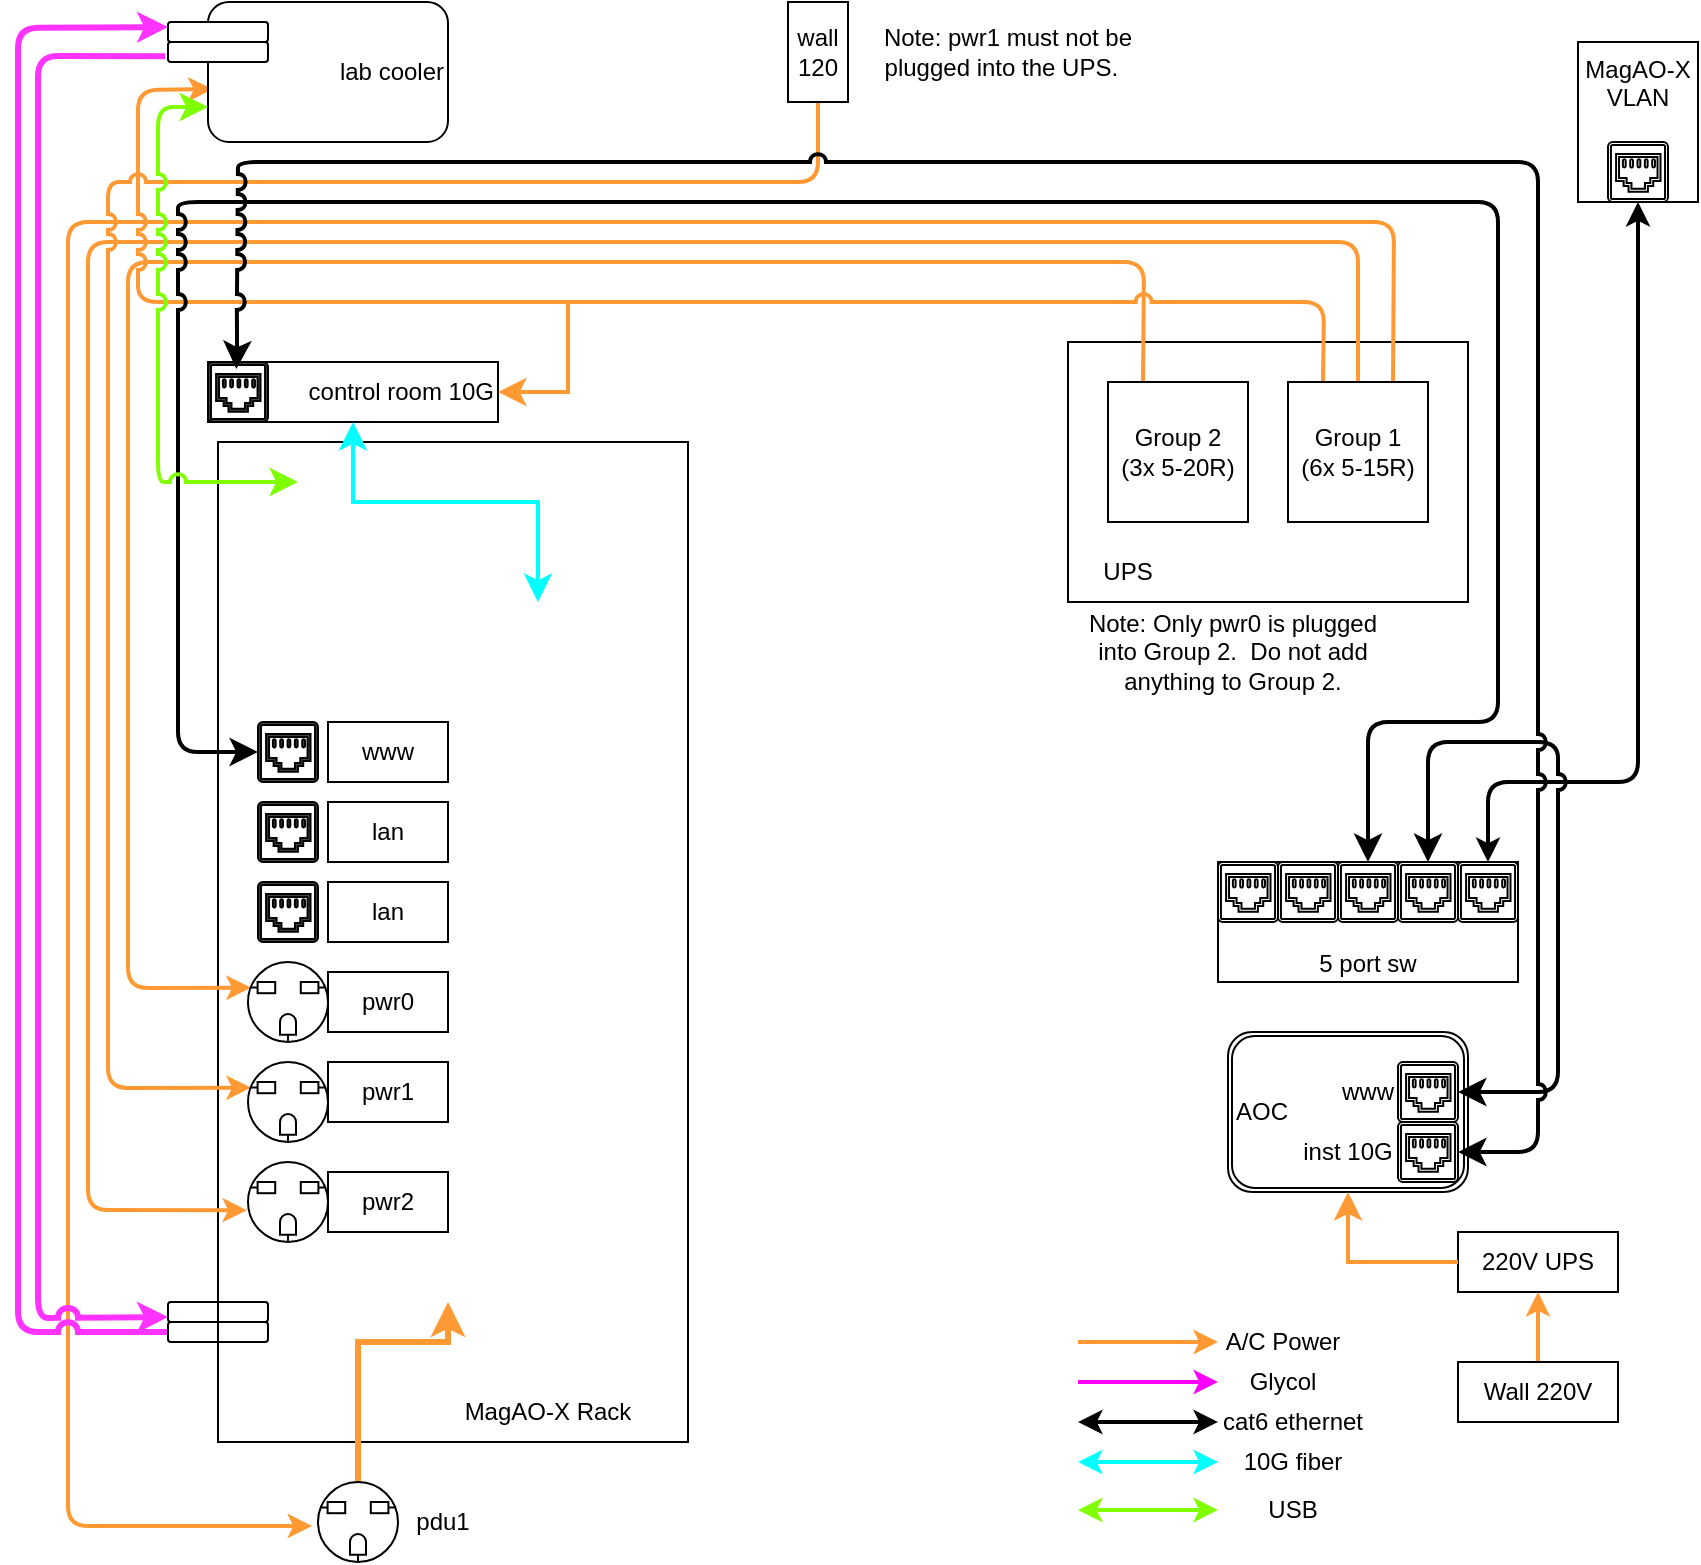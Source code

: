 <mxfile>
    <diagram id="1HWyQHKA96pz6tDpfXot" name="Page-1">
        <mxGraphModel dx="717" dy="357" grid="1" gridSize="10" guides="1" tooltips="1" connect="1" arrows="1" fold="1" page="1" pageScale="1" pageWidth="850" pageHeight="1100" background="#ffffff" math="0" shadow="0">
            <root>
                <mxCell id="0"/>
                <mxCell id="1" parent="0"/>
                <mxCell id="41" value="" style="group;strokeColor=#000000;fontColor=#000000;fillColor=#FFFFFF;container=0;" parent="1" vertex="1" connectable="0">
                    <mxGeometry x="150" y="260" width="235" height="500" as="geometry"/>
                </mxCell>
                <mxCell id="44" value="" style="rounded=0;whiteSpace=wrap;html=1;strokeColor=#000000;fillColor=#FFFFFF;fontColor=#000000;" parent="1" vertex="1">
                    <mxGeometry x="575" y="210" width="200" height="130" as="geometry"/>
                </mxCell>
                <mxCell id="55" style="edgeStyle=none;html=1;exitX=0.25;exitY=0;exitDx=0;exitDy=0;entryX=0.035;entryY=0.32;entryDx=0;entryDy=0;entryPerimeter=0;strokeColor=#FF9933;strokeWidth=2;" parent="1" source="45" target="5" edge="1">
                    <mxGeometry relative="1" as="geometry">
                        <Array as="points">
                            <mxPoint x="613" y="170"/>
                            <mxPoint x="105" y="170"/>
                            <mxPoint x="105" y="533"/>
                        </Array>
                    </mxGeometry>
                </mxCell>
                <mxCell id="45" value="Group 2&lt;br&gt;(3x 5-20R)" style="rounded=0;whiteSpace=wrap;html=1;strokeColor=#000000;fillColor=#FFFFFF;fontColor=#000000;" parent="1" vertex="1">
                    <mxGeometry x="595" y="230" width="70" height="70" as="geometry"/>
                </mxCell>
                <mxCell id="51" style="edgeStyle=none;html=1;exitX=0.5;exitY=0;exitDx=0;exitDy=0;entryX=-0.013;entryY=0.602;entryDx=0;entryDy=0;entryPerimeter=0;strokeColor=#FF9933;strokeWidth=2;" parent="1" source="46" target="7" edge="1">
                    <mxGeometry relative="1" as="geometry">
                        <Array as="points">
                            <mxPoint x="720" y="160"/>
                            <mxPoint x="85" y="160"/>
                            <mxPoint x="85" y="644"/>
                        </Array>
                    </mxGeometry>
                </mxCell>
                <mxCell id="56" style="edgeStyle=none;html=1;exitX=0.75;exitY=0;exitDx=0;exitDy=0;entryX=-0.074;entryY=0.55;entryDx=0;entryDy=0;entryPerimeter=0;strokeColor=#FF9933;strokeWidth=2;" parent="1" source="46" target="22" edge="1">
                    <mxGeometry relative="1" as="geometry">
                        <Array as="points">
                            <mxPoint x="738" y="150"/>
                            <mxPoint x="75" y="150"/>
                            <mxPoint x="75" y="480"/>
                            <mxPoint x="75" y="802"/>
                        </Array>
                    </mxGeometry>
                </mxCell>
                <mxCell id="69" style="edgeStyle=none;jumpStyle=arc;html=1;exitX=0.25;exitY=0;exitDx=0;exitDy=0;entryX=0.019;entryY=0.622;entryDx=0;entryDy=0;strokeColor=#FF9933;strokeWidth=2;entryPerimeter=0;" parent="1" source="46" target="66" edge="1">
                    <mxGeometry relative="1" as="geometry">
                        <Array as="points">
                            <mxPoint x="703" y="190"/>
                            <mxPoint x="110" y="190"/>
                            <mxPoint x="110" y="140"/>
                            <mxPoint x="110" y="84"/>
                        </Array>
                    </mxGeometry>
                </mxCell>
                <mxCell id="46" value="Group 1&lt;br&gt;(6x 5-15R)" style="rounded=0;whiteSpace=wrap;html=1;strokeColor=#000000;fillColor=#FFFFFF;fontColor=#000000;" parent="1" vertex="1">
                    <mxGeometry x="685" y="230" width="70" height="70" as="geometry"/>
                </mxCell>
                <mxCell id="60" value="" style="edgeStyle=elbowEdgeStyle;elbow=vertical;endArrow=classic;html=1;curved=0;rounded=0;endSize=8;startSize=8;exitX=0.5;exitY=0;exitDx=0;exitDy=0;exitPerimeter=0;strokeColor=#FF9933;fontColor=#000000;strokeWidth=3;" parent="1" source="22" edge="1">
                    <mxGeometry width="50" height="50" relative="1" as="geometry">
                        <mxPoint x="345" y="640" as="sourcePoint"/>
                        <mxPoint x="265" y="690" as="targetPoint"/>
                        <Array as="points">
                            <mxPoint x="235" y="710"/>
                        </Array>
                    </mxGeometry>
                </mxCell>
                <mxCell id="62" style="edgeStyle=none;html=1;exitX=0.5;exitY=1;exitDx=0;exitDy=0;entryX=0.035;entryY=0.32;entryDx=0;entryDy=0;entryPerimeter=0;jumpStyle=arc;strokeColor=#FF9933;strokeWidth=2;" parent="1" source="61" target="8" edge="1">
                    <mxGeometry relative="1" as="geometry">
                        <Array as="points">
                            <mxPoint x="450" y="130"/>
                            <mxPoint x="95" y="130"/>
                            <mxPoint x="95" y="583"/>
                        </Array>
                    </mxGeometry>
                </mxCell>
                <mxCell id="61" value="wall 120" style="rounded=0;whiteSpace=wrap;html=1;strokeColor=#000000;fontColor=#000000;fillColor=#FFFFFF;" parent="1" vertex="1">
                    <mxGeometry x="435" y="40" width="30" height="50" as="geometry"/>
                </mxCell>
                <mxCell id="66" value="lab cooler" style="rounded=1;whiteSpace=wrap;html=1;strokeColor=#000000;fillColor=#FFFFFF;fontColor=#000000;align=right;" parent="1" vertex="1">
                    <mxGeometry x="145" y="40" width="120" height="70" as="geometry"/>
                </mxCell>
                <mxCell id="72" value="control room 10G" style="rounded=0;whiteSpace=wrap;html=1;strokeColor=#000000;fontColor=#000000;fillColor=#FFFFFF;align=right;" parent="1" vertex="1">
                    <mxGeometry x="145" y="220" width="145" height="30" as="geometry"/>
                </mxCell>
                <mxCell id="73" value="" style="edgeStyle=segmentEdgeStyle;endArrow=classic;html=1;curved=0;rounded=0;endSize=8;startSize=8;jumpStyle=arc;entryX=1;entryY=0.5;entryDx=0;entryDy=0;strokeColor=#FF9933;strokeWidth=2;" parent="1" target="72" edge="1">
                    <mxGeometry width="50" height="50" relative="1" as="geometry">
                        <mxPoint x="515" y="190" as="sourcePoint"/>
                        <mxPoint x="425" y="570" as="targetPoint"/>
                        <Array as="points">
                            <mxPoint x="325" y="190"/>
                            <mxPoint x="325" y="235"/>
                        </Array>
                    </mxGeometry>
                </mxCell>
                <mxCell id="75" value="" style="rounded=1;whiteSpace=wrap;html=1;fillColor=#FFFFFF;strokeColor=#000000;fontColor=#000000;" parent="1" vertex="1">
                    <mxGeometry x="125" y="50" width="50" height="10" as="geometry"/>
                </mxCell>
                <mxCell id="77" style="edgeStyle=none;jumpStyle=arc;html=1;entryX=0;entryY=0.75;entryDx=0;entryDy=0;strokeColor=#FF33FF;strokeWidth=3;exitX=-0.03;exitY=1.709;exitDx=0;exitDy=0;exitPerimeter=0;" parent="1" source="75" target="9" edge="1">
                    <mxGeometry relative="1" as="geometry">
                        <mxPoint x="100" y="70" as="sourcePoint"/>
                        <Array as="points">
                            <mxPoint x="60" y="67"/>
                            <mxPoint x="60" y="698"/>
                        </Array>
                    </mxGeometry>
                </mxCell>
                <mxCell id="76" value="" style="rounded=1;whiteSpace=wrap;html=1;fillColor=#FFFFFF;strokeColor=#000000;fontColor=#000000;" parent="1" vertex="1">
                    <mxGeometry x="125" y="60" width="50" height="10" as="geometry"/>
                </mxCell>
                <mxCell id="78" style="edgeStyle=none;jumpStyle=arc;html=1;exitX=0;exitY=0.5;exitDx=0;exitDy=0;entryX=0;entryY=0.25;entryDx=0;entryDy=0;strokeColor=#FF33FF;strokeWidth=3;" parent="1" source="10" target="75" edge="1">
                    <mxGeometry relative="1" as="geometry">
                        <Array as="points">
                            <mxPoint x="50" y="705"/>
                            <mxPoint x="50" y="53"/>
                        </Array>
                    </mxGeometry>
                </mxCell>
                <mxCell id="80" value="AOC" style="shape=ext;double=1;rounded=1;whiteSpace=wrap;html=1;strokeColor=#000000;align=left;fillColor=#FFFFFF;fontColor=#000000;" parent="1" vertex="1">
                    <mxGeometry x="655" y="555" width="120" height="80" as="geometry"/>
                </mxCell>
                <mxCell id="86" value="" style="sketch=0;pointerEvents=1;shadow=0;dashed=0;html=1;strokeColor=#000000;fillColor=#FFFFFF;aspect=fixed;labelPosition=center;verticalLabelPosition=bottom;verticalAlign=top;align=center;outlineConnect=0;shape=mxgraph.vvd.ethernet_port;fontColor=#000000;" parent="1" vertex="1">
                    <mxGeometry x="740" y="570" width="30" height="30" as="geometry"/>
                </mxCell>
                <mxCell id="87" value="" style="sketch=0;pointerEvents=1;shadow=0;dashed=0;html=1;strokeColor=#000000;fillColor=#FFFFFF;aspect=fixed;labelPosition=center;verticalLabelPosition=bottom;verticalAlign=top;align=center;outlineConnect=0;shape=mxgraph.vvd.ethernet_port;fontColor=#000000;" parent="1" vertex="1">
                    <mxGeometry x="740" y="600" width="30" height="30" as="geometry"/>
                </mxCell>
                <mxCell id="94" value="" style="group;fillColor=#FFFFFF;strokeColor=#000000;fontColor=#000000;" parent="1" vertex="1" connectable="0">
                    <mxGeometry x="830" y="60" width="60" height="80" as="geometry"/>
                </mxCell>
                <mxCell id="85" value="MagAO-X VLAN" style="rounded=0;whiteSpace=wrap;html=1;strokeColor=#000000;horizontal=1;verticalAlign=top;fillColor=#FFFFFF;fontColor=#000000;" parent="94" vertex="1">
                    <mxGeometry width="60" height="80" as="geometry"/>
                </mxCell>
                <mxCell id="84" value="" style="sketch=0;pointerEvents=1;shadow=0;dashed=0;html=1;strokeColor=#000000;fillColor=#FFFFFF;aspect=fixed;labelPosition=center;verticalLabelPosition=bottom;verticalAlign=top;align=center;outlineConnect=0;shape=mxgraph.vvd.ethernet_port;fontColor=#000000;" parent="94" vertex="1">
                    <mxGeometry x="15" y="50" width="30" height="30" as="geometry"/>
                </mxCell>
                <mxCell id="97" style="edgeStyle=none;jumpStyle=arc;html=1;exitX=0.5;exitY=1;exitDx=0;exitDy=0;strokeColor=none;strokeWidth=2;fontColor=#FFFFFF;" parent="1" source="85" edge="1">
                    <mxGeometry relative="1" as="geometry">
                        <mxPoint x="870" y="220" as="targetPoint"/>
                    </mxGeometry>
                </mxCell>
                <mxCell id="99" style="edgeStyle=none;jumpStyle=arc;html=1;exitX=0.5;exitY=1;exitDx=0;exitDy=0;strokeColor=#000000;strokeWidth=2;fontColor=#000000;startArrow=classic;startFill=1;" parent="1" source="85" target="92" edge="1">
                    <mxGeometry relative="1" as="geometry">
                        <mxPoint x="860" y="480" as="targetPoint"/>
                        <Array as="points">
                            <mxPoint x="860" y="430"/>
                            <mxPoint x="785" y="430"/>
                        </Array>
                    </mxGeometry>
                </mxCell>
                <mxCell id="101" value="" style="group" parent="1" vertex="1" connectable="0">
                    <mxGeometry x="650" y="470" width="150" height="60" as="geometry"/>
                </mxCell>
                <mxCell id="82" value="5 port sw" style="rounded=0;whiteSpace=wrap;html=1;strokeColor=#000000;verticalAlign=bottom;fillColor=#FFFFFF;fontColor=#000000;" parent="101" vertex="1">
                    <mxGeometry width="150" height="60" as="geometry"/>
                </mxCell>
                <mxCell id="88" value="" style="sketch=0;pointerEvents=1;shadow=0;dashed=0;html=1;strokeColor=#000000;fillColor=#FFFFFF;aspect=fixed;labelPosition=center;verticalLabelPosition=bottom;verticalAlign=top;align=center;outlineConnect=0;shape=mxgraph.vvd.ethernet_port;fontColor=#000000;" parent="101" vertex="1">
                    <mxGeometry width="30" height="30" as="geometry"/>
                </mxCell>
                <mxCell id="89" value="" style="sketch=0;pointerEvents=1;shadow=0;dashed=0;html=1;strokeColor=#000000;fillColor=#FFFFFF;aspect=fixed;labelPosition=center;verticalLabelPosition=bottom;verticalAlign=top;align=center;outlineConnect=0;shape=mxgraph.vvd.ethernet_port;fontColor=#000000;" parent="101" vertex="1">
                    <mxGeometry x="30" width="30" height="30" as="geometry"/>
                </mxCell>
                <mxCell id="90" value="" style="sketch=0;pointerEvents=1;shadow=0;dashed=0;html=1;strokeColor=#000000;fillColor=#FFFFFF;aspect=fixed;labelPosition=center;verticalLabelPosition=bottom;verticalAlign=top;align=center;outlineConnect=0;shape=mxgraph.vvd.ethernet_port;fontColor=#000000;" parent="101" vertex="1">
                    <mxGeometry x="60" width="30" height="30" as="geometry"/>
                </mxCell>
                <mxCell id="91" value="" style="sketch=0;pointerEvents=1;shadow=0;dashed=0;html=1;strokeColor=#000000;fillColor=#FFFFFF;aspect=fixed;labelPosition=center;verticalLabelPosition=bottom;verticalAlign=top;align=center;outlineConnect=0;shape=mxgraph.vvd.ethernet_port;fontColor=#000000;" parent="101" vertex="1">
                    <mxGeometry x="90" width="30" height="30" as="geometry"/>
                </mxCell>
                <mxCell id="100" style="edgeStyle=none;jumpStyle=arc;html=1;strokeColor=#000000;strokeWidth=2;fontColor=#000000;" parent="101" source="92" target="82" edge="1">
                    <mxGeometry relative="1" as="geometry"/>
                </mxCell>
                <mxCell id="92" value="" style="sketch=0;pointerEvents=1;shadow=0;dashed=0;html=1;strokeColor=#000000;fillColor=#FFFFFF;aspect=fixed;labelPosition=center;verticalLabelPosition=bottom;verticalAlign=top;align=center;outlineConnect=0;shape=mxgraph.vvd.ethernet_port;fontColor=#000000;" parent="101" vertex="1">
                    <mxGeometry x="120" width="30" height="30" as="geometry"/>
                </mxCell>
                <mxCell id="102" value="" style="edgeStyle=segmentEdgeStyle;endArrow=classic;html=1;rounded=1;endSize=8;startSize=8;strokeColor=#000000;strokeWidth=2;fontColor=#000000;jumpStyle=arc;startArrow=classic;startFill=1;" parent="1" source="86" edge="1">
                    <mxGeometry width="50" height="50" relative="1" as="geometry">
                        <mxPoint x="530" y="410" as="sourcePoint"/>
                        <mxPoint x="755" y="470" as="targetPoint"/>
                        <Array as="points">
                            <mxPoint x="820" y="585"/>
                            <mxPoint x="820" y="410"/>
                            <mxPoint x="755" y="410"/>
                        </Array>
                    </mxGeometry>
                </mxCell>
                <mxCell id="103" value="" style="edgeStyle=segmentEdgeStyle;endArrow=classic;html=1;rounded=1;endSize=8;startSize=8;strokeColor=#000000;strokeWidth=2;fontColor=#000000;jumpStyle=arc;startArrow=classic;startFill=1;" parent="1" source="12" target="90" edge="1">
                    <mxGeometry width="50" height="50" relative="1" as="geometry">
                        <mxPoint x="350" y="620" as="sourcePoint"/>
                        <mxPoint x="400" y="570" as="targetPoint"/>
                        <Array as="points">
                            <mxPoint x="130" y="415"/>
                            <mxPoint x="130" y="140"/>
                            <mxPoint x="790" y="140"/>
                            <mxPoint x="790" y="400"/>
                            <mxPoint x="725" y="400"/>
                        </Array>
                    </mxGeometry>
                </mxCell>
                <mxCell id="5" value="" style="pointerEvents=1;verticalLabelPosition=bottom;shadow=0;dashed=0;align=center;html=1;verticalAlign=top;shape=mxgraph.electrical.miscellaneous.f_m_3_conductor_3;strokeColor=#000000;fontColor=#000000;fillColor=none;" parent="1" vertex="1">
                    <mxGeometry x="165" y="520" width="40" height="40" as="geometry"/>
                </mxCell>
                <mxCell id="7" value="" style="pointerEvents=1;verticalLabelPosition=bottom;shadow=0;dashed=0;align=center;html=1;verticalAlign=top;shape=mxgraph.electrical.miscellaneous.f_m_3_conductor_3;strokeColor=#000000;fontColor=#000000;fillColor=none;" parent="1" vertex="1">
                    <mxGeometry x="165" y="620" width="40" height="40" as="geometry"/>
                </mxCell>
                <mxCell id="8" value="" style="pointerEvents=1;verticalLabelPosition=bottom;shadow=0;dashed=0;align=center;html=1;verticalAlign=top;shape=mxgraph.electrical.miscellaneous.f_m_3_conductor_3;strokeColor=#000000;fontColor=#000000;fillColor=none;" parent="1" vertex="1">
                    <mxGeometry x="165" y="570" width="40" height="40" as="geometry"/>
                </mxCell>
                <mxCell id="9" value="" style="rounded=1;whiteSpace=wrap;html=1;strokeColor=#000000;fontColor=#000000;fillColor=none;" parent="1" vertex="1">
                    <mxGeometry x="125" y="690" width="50" height="10" as="geometry"/>
                </mxCell>
                <mxCell id="10" value="" style="rounded=1;whiteSpace=wrap;html=1;strokeColor=#000000;fontColor=#000000;fillColor=none;" parent="1" vertex="1">
                    <mxGeometry x="125" y="700" width="50" height="10" as="geometry"/>
                </mxCell>
                <mxCell id="12" value="" style="sketch=0;pointerEvents=1;shadow=0;dashed=0;html=1;strokeColor=#000000;fillColor=#434445;aspect=fixed;labelPosition=center;verticalLabelPosition=bottom;verticalAlign=top;align=center;outlineConnect=0;shape=mxgraph.vvd.ethernet_port;fontColor=#000000;" parent="1" vertex="1">
                    <mxGeometry x="170" y="400" width="30" height="30" as="geometry"/>
                </mxCell>
                <mxCell id="13" value="" style="sketch=0;pointerEvents=1;shadow=0;dashed=0;html=1;strokeColor=#000000;fillColor=#434445;aspect=fixed;labelPosition=center;verticalLabelPosition=bottom;verticalAlign=top;align=center;outlineConnect=0;shape=mxgraph.vvd.ethernet_port;fontColor=#000000;" parent="1" vertex="1">
                    <mxGeometry x="170" y="440" width="30" height="30" as="geometry"/>
                </mxCell>
                <mxCell id="15" value="" style="sketch=0;pointerEvents=1;shadow=0;dashed=0;html=1;strokeColor=#000000;fillColor=#434445;aspect=fixed;labelPosition=center;verticalLabelPosition=bottom;verticalAlign=top;align=center;outlineConnect=0;shape=mxgraph.vvd.ethernet_port;fontColor=#000000;" parent="1" vertex="1">
                    <mxGeometry x="170" y="480" width="30" height="30" as="geometry"/>
                </mxCell>
                <mxCell id="16" value="lan" style="text;html=1;strokeColor=#000000;fillColor=none;align=center;verticalAlign=middle;whiteSpace=wrap;rounded=0;fontColor=#000000;" parent="1" vertex="1">
                    <mxGeometry x="205" y="440" width="60" height="30" as="geometry"/>
                </mxCell>
                <mxCell id="17" value="www" style="text;html=1;strokeColor=#000000;fillColor=none;align=center;verticalAlign=middle;whiteSpace=wrap;rounded=0;fontColor=#000000;" parent="1" vertex="1">
                    <mxGeometry x="205" y="400" width="60" height="30" as="geometry"/>
                </mxCell>
                <mxCell id="18" value="lan" style="text;html=1;strokeColor=#000000;fillColor=none;align=center;verticalAlign=middle;whiteSpace=wrap;rounded=0;fontColor=#000000;" parent="1" vertex="1">
                    <mxGeometry x="205" y="480" width="60" height="30" as="geometry"/>
                </mxCell>
                <mxCell id="19" value="pwr0" style="text;html=1;strokeColor=#000000;fillColor=none;align=center;verticalAlign=middle;whiteSpace=wrap;rounded=0;fontColor=#000000;" parent="1" vertex="1">
                    <mxGeometry x="205" y="525" width="60" height="30" as="geometry"/>
                </mxCell>
                <mxCell id="20" value="pwr1" style="text;html=1;strokeColor=#000000;fillColor=none;align=center;verticalAlign=middle;whiteSpace=wrap;rounded=0;fontColor=#000000;" parent="1" vertex="1">
                    <mxGeometry x="205" y="570" width="60" height="30" as="geometry"/>
                </mxCell>
                <mxCell id="21" value="pwr2" style="text;html=1;strokeColor=#000000;fillColor=none;align=center;verticalAlign=middle;whiteSpace=wrap;rounded=0;fontColor=#000000;" parent="1" vertex="1">
                    <mxGeometry x="205" y="625" width="60" height="30" as="geometry"/>
                </mxCell>
                <mxCell id="22" value="" style="pointerEvents=1;verticalLabelPosition=bottom;shadow=0;dashed=0;align=center;html=1;verticalAlign=top;shape=mxgraph.electrical.miscellaneous.f_m_3_conductor_3;strokeColor=#000000;fontColor=#000000;fillColor=none;" parent="1" vertex="1">
                    <mxGeometry x="200" y="780" width="40" height="40" as="geometry"/>
                </mxCell>
                <mxCell id="23" value="pdu1" style="text;html=1;strokeColor=none;fillColor=none;align=center;verticalAlign=middle;whiteSpace=wrap;rounded=0;fontColor=#000000;" parent="1" vertex="1">
                    <mxGeometry x="245" y="785" width="35" height="30" as="geometry"/>
                </mxCell>
                <mxCell id="104" value="" style="sketch=0;pointerEvents=1;shadow=0;dashed=0;html=1;strokeColor=#000000;fillColor=#434445;aspect=fixed;labelPosition=center;verticalLabelPosition=bottom;verticalAlign=top;align=center;outlineConnect=0;shape=mxgraph.vvd.ethernet_port;fontColor=#000000;" parent="1" vertex="1">
                    <mxGeometry x="145" y="220" width="30" height="30" as="geometry"/>
                </mxCell>
                <mxCell id="106" value="" style="edgeStyle=segmentEdgeStyle;endArrow=classic;html=1;rounded=1;endSize=8;startSize=8;strokeColor=#000000;strokeWidth=2;fontColor=#000000;jumpStyle=arc;entryX=0.098;entryY=0.118;entryDx=0;entryDy=0;entryPerimeter=0;startArrow=classic;startFill=1;" parent="1" source="87" target="72" edge="1">
                    <mxGeometry width="50" height="50" relative="1" as="geometry">
                        <mxPoint x="870" y="440" as="sourcePoint"/>
                        <mxPoint x="600" y="200" as="targetPoint"/>
                        <Array as="points">
                            <mxPoint x="810" y="615"/>
                            <mxPoint x="810" y="120"/>
                            <mxPoint x="160" y="120"/>
                            <mxPoint x="160" y="200"/>
                        </Array>
                    </mxGeometry>
                </mxCell>
                <mxCell id="107" value="" style="edgeStyle=segmentEdgeStyle;endArrow=classic;html=1;curved=0;rounded=0;endSize=8;startSize=8;strokeWidth=2;fontColor=#000000;jumpStyle=arc;exitX=0.5;exitY=1;exitDx=0;exitDy=0;strokeColor=#00FFFF;startArrow=classic;startFill=1;" parent="1" source="72" edge="1">
                    <mxGeometry width="50" height="50" relative="1" as="geometry">
                        <mxPoint x="400" y="350" as="sourcePoint"/>
                        <mxPoint x="310" y="340" as="targetPoint"/>
                        <Array as="points">
                            <mxPoint x="218" y="290"/>
                            <mxPoint x="310" y="290"/>
                        </Array>
                    </mxGeometry>
                </mxCell>
                <mxCell id="108" value="" style="edgeStyle=segmentEdgeStyle;endArrow=classic;html=1;rounded=1;endSize=8;startSize=8;strokeColor=#80FF00;strokeWidth=2;fontColor=#000000;jumpStyle=arc;exitX=0;exitY=0.75;exitDx=0;exitDy=0;startArrow=classic;startFill=1;" parent="1" source="66" edge="1">
                    <mxGeometry width="50" height="50" relative="1" as="geometry">
                        <mxPoint x="330" y="330" as="sourcePoint"/>
                        <mxPoint x="190" y="280" as="targetPoint"/>
                        <Array as="points">
                            <mxPoint x="120" y="93"/>
                            <mxPoint x="120" y="280"/>
                        </Array>
                    </mxGeometry>
                </mxCell>
                <mxCell id="110" value="" style="endArrow=classic;startArrow=classic;html=1;rounded=1;strokeColor=#000000;strokeWidth=2;fontColor=#000000;jumpStyle=arc;" parent="1" edge="1">
                    <mxGeometry width="50" height="50" relative="1" as="geometry">
                        <mxPoint x="580" y="750" as="sourcePoint"/>
                        <mxPoint x="650" y="750" as="targetPoint"/>
                    </mxGeometry>
                </mxCell>
                <mxCell id="111" value="" style="endArrow=classic;startArrow=classic;html=1;rounded=1;strokeColor=#80FF00;strokeWidth=2;fontColor=#000000;jumpStyle=arc;" parent="1" edge="1">
                    <mxGeometry width="50" height="50" relative="1" as="geometry">
                        <mxPoint x="580" y="794" as="sourcePoint"/>
                        <mxPoint x="650" y="794" as="targetPoint"/>
                    </mxGeometry>
                </mxCell>
                <mxCell id="112" value="" style="endArrow=classic;startArrow=none;html=1;rounded=1;strokeColor=#FF9933;strokeWidth=2;fontColor=#000000;jumpStyle=arc;startFill=0;" parent="1" edge="1">
                    <mxGeometry width="50" height="50" relative="1" as="geometry">
                        <mxPoint x="580" y="710" as="sourcePoint"/>
                        <mxPoint x="650" y="710" as="targetPoint"/>
                    </mxGeometry>
                </mxCell>
                <mxCell id="113" value="" style="endArrow=classic;startArrow=none;html=1;rounded=1;strokeColor=#FF00FF;strokeWidth=2;fontColor=#000000;jumpStyle=arc;startFill=0;" parent="1" edge="1">
                    <mxGeometry width="50" height="50" relative="1" as="geometry">
                        <mxPoint x="580" y="730" as="sourcePoint"/>
                        <mxPoint x="650" y="730" as="targetPoint"/>
                    </mxGeometry>
                </mxCell>
                <mxCell id="114" value="A/C Power" style="text;html=1;strokeColor=none;fillColor=none;align=center;verticalAlign=middle;whiteSpace=wrap;rounded=0;fontColor=#000000;" parent="1" vertex="1">
                    <mxGeometry x="645" y="700" width="75" height="20" as="geometry"/>
                </mxCell>
                <mxCell id="115" value="Glycol" style="text;html=1;strokeColor=none;fillColor=none;align=center;verticalAlign=middle;whiteSpace=wrap;rounded=0;fontColor=#000000;" parent="1" vertex="1">
                    <mxGeometry x="645" y="720" width="75" height="20" as="geometry"/>
                </mxCell>
                <mxCell id="116" value="cat6 ethernet" style="text;html=1;strokeColor=none;fillColor=none;align=center;verticalAlign=middle;whiteSpace=wrap;rounded=0;fontColor=#000000;" parent="1" vertex="1">
                    <mxGeometry x="645" y="740" width="85" height="20" as="geometry"/>
                </mxCell>
                <mxCell id="117" value="USB" style="text;html=1;strokeColor=none;fillColor=none;align=center;verticalAlign=middle;whiteSpace=wrap;rounded=0;fontColor=#000000;" parent="1" vertex="1">
                    <mxGeometry x="645" y="784" width="85" height="20" as="geometry"/>
                </mxCell>
                <mxCell id="118" value="220V UPS" style="rounded=0;whiteSpace=wrap;html=1;fillColor=#FFFFFF;strokeColor=#000000;fontColor=#000000;" parent="1" vertex="1">
                    <mxGeometry x="770" y="655" width="80" height="30" as="geometry"/>
                </mxCell>
                <mxCell id="119" value="" style="edgeStyle=segmentEdgeStyle;endArrow=classic;html=1;curved=0;rounded=0;endSize=8;startSize=8;fontColor=#000000;exitX=0;exitY=0.5;exitDx=0;exitDy=0;entryX=0.5;entryY=1;entryDx=0;entryDy=0;strokeColor=#FF9933;strokeWidth=2;" parent="1" source="118" target="80" edge="1">
                    <mxGeometry width="50" height="50" relative="1" as="geometry">
                        <mxPoint x="900" y="730" as="sourcePoint"/>
                        <mxPoint x="950" y="680" as="targetPoint"/>
                        <Array as="points">
                            <mxPoint x="715" y="670"/>
                        </Array>
                    </mxGeometry>
                </mxCell>
                <mxCell id="124" style="edgeStyle=none;html=1;exitX=0.5;exitY=0;exitDx=0;exitDy=0;entryX=0.5;entryY=1;entryDx=0;entryDy=0;strokeColor=#FF9933;strokeWidth=2;fontColor=#000000;" parent="1" source="123" target="118" edge="1">
                    <mxGeometry relative="1" as="geometry"/>
                </mxCell>
                <mxCell id="123" value="Wall 220V" style="rounded=0;whiteSpace=wrap;html=1;fillColor=#FFFFFF;strokeColor=#000000;fontColor=#000000;" parent="1" vertex="1">
                    <mxGeometry x="770" y="720" width="80" height="30" as="geometry"/>
                </mxCell>
                <mxCell id="125" value="Note: Only pwr0 is plugged into Group 2.&amp;nbsp; Do not add anything to Group 2." style="text;html=1;strokeColor=none;fillColor=none;align=center;verticalAlign=middle;whiteSpace=wrap;rounded=0;fontColor=#000000;" parent="1" vertex="1">
                    <mxGeometry x="575" y="350" width="165" height="30" as="geometry"/>
                </mxCell>
                <mxCell id="126" value="Note: pwr1 must not be plugged into the UPS.&amp;nbsp;&amp;nbsp;" style="text;html=1;strokeColor=none;fillColor=none;align=center;verticalAlign=middle;whiteSpace=wrap;rounded=0;fontColor=#000000;" parent="1" vertex="1">
                    <mxGeometry x="480" y="50" width="130" height="30" as="geometry"/>
                </mxCell>
                <mxCell id="127" value="MagAO-X Rack" style="text;html=1;strokeColor=none;fillColor=none;align=center;verticalAlign=middle;whiteSpace=wrap;rounded=0;fontColor=#000000;" parent="1" vertex="1">
                    <mxGeometry x="260" y="730" width="110" height="30" as="geometry"/>
                </mxCell>
                <mxCell id="128" value="UPS" style="text;html=1;strokeColor=none;fillColor=none;align=center;verticalAlign=middle;whiteSpace=wrap;rounded=0;fontColor=#000000;" parent="1" vertex="1">
                    <mxGeometry x="575" y="310" width="60" height="30" as="geometry"/>
                </mxCell>
                <mxCell id="129" value="" style="endArrow=classic;startArrow=classic;html=1;rounded=1;strokeColor=#00FFFF;strokeWidth=2;fontColor=#000000;jumpStyle=arc;" edge="1" parent="1">
                    <mxGeometry width="50" height="50" relative="1" as="geometry">
                        <mxPoint x="580" y="770" as="sourcePoint"/>
                        <mxPoint x="650" y="770" as="targetPoint"/>
                    </mxGeometry>
                </mxCell>
                <mxCell id="130" value="10G fiber" style="text;html=1;strokeColor=none;fillColor=none;align=center;verticalAlign=middle;whiteSpace=wrap;rounded=0;fontColor=#000000;" vertex="1" parent="1">
                    <mxGeometry x="645" y="760" width="85" height="20" as="geometry"/>
                </mxCell>
                <mxCell id="131" value="www" style="text;html=1;strokeColor=none;fillColor=none;align=center;verticalAlign=middle;whiteSpace=wrap;rounded=0;fontColor=#000000;" vertex="1" parent="1">
                    <mxGeometry x="695" y="570" width="60" height="30" as="geometry"/>
                </mxCell>
                <mxCell id="132" value="inst 10G" style="text;html=1;strokeColor=none;fillColor=none;align=center;verticalAlign=middle;whiteSpace=wrap;rounded=0;fontColor=#000000;" vertex="1" parent="1">
                    <mxGeometry x="685" y="600" width="60" height="30" as="geometry"/>
                </mxCell>
            </root>
        </mxGraphModel>
    </diagram>
</mxfile>
